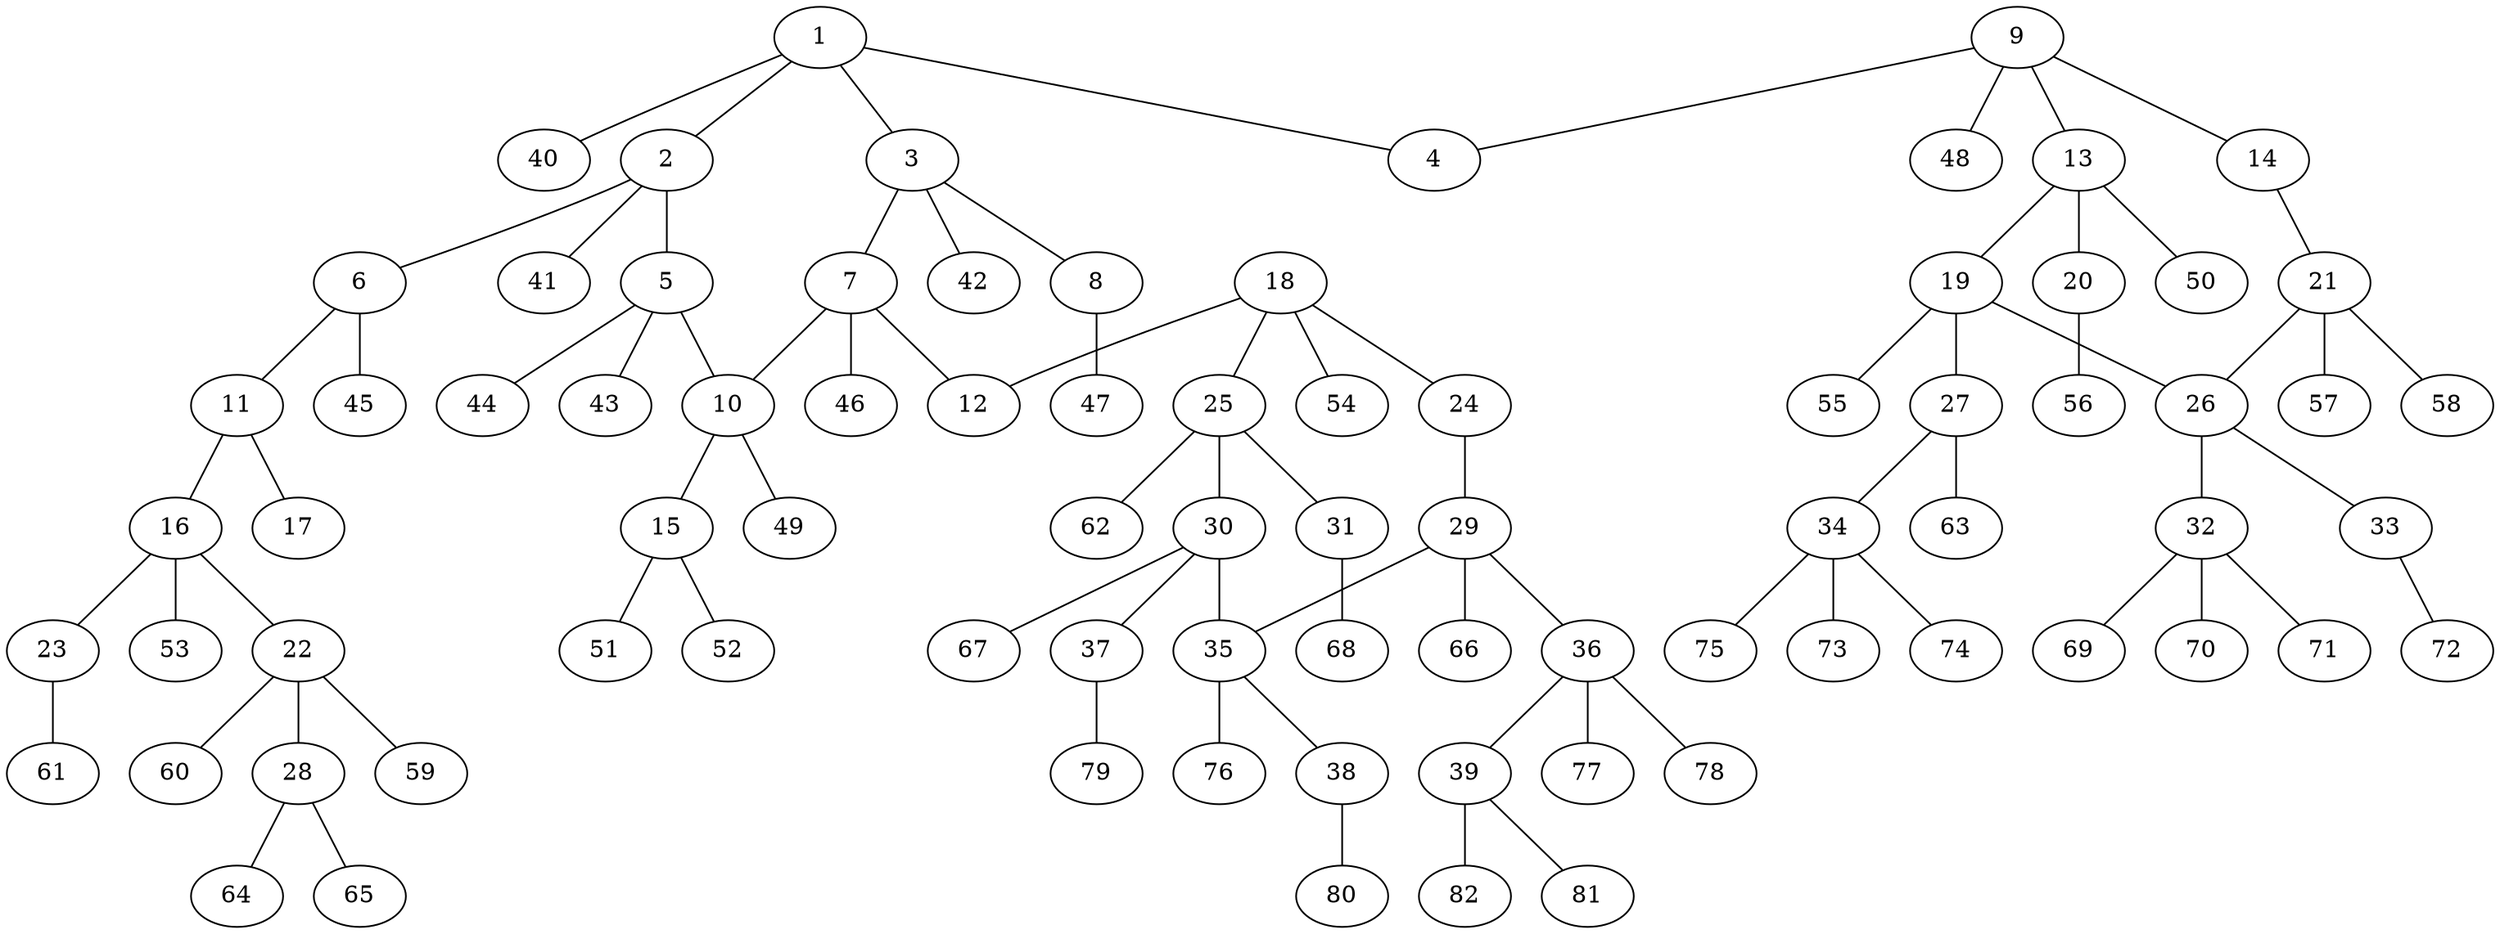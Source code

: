 graph molecule_684 {
	1	 [chem=C];
	2	 [chem=C];
	1 -- 2	 [valence=1];
	3	 [chem=C];
	1 -- 3	 [valence=1];
	4	 [chem=O];
	1 -- 4	 [valence=1];
	40	 [chem=H];
	1 -- 40	 [valence=1];
	5	 [chem=C];
	2 -- 5	 [valence=1];
	6	 [chem=N];
	2 -- 6	 [valence=1];
	41	 [chem=H];
	2 -- 41	 [valence=1];
	7	 [chem=C];
	3 -- 7	 [valence=1];
	8	 [chem=O];
	3 -- 8	 [valence=1];
	42	 [chem=H];
	3 -- 42	 [valence=1];
	10	 [chem=C];
	5 -- 10	 [valence=1];
	43	 [chem=H];
	5 -- 43	 [valence=1];
	44	 [chem=H];
	5 -- 44	 [valence=1];
	11	 [chem=C];
	6 -- 11	 [valence=1];
	45	 [chem=H];
	6 -- 45	 [valence=1];
	7 -- 10	 [valence=1];
	12	 [chem=O];
	7 -- 12	 [valence=1];
	46	 [chem=H];
	7 -- 46	 [valence=1];
	47	 [chem=H];
	8 -- 47	 [valence=1];
	9	 [chem=C];
	9 -- 4	 [valence=1];
	13	 [chem=C];
	9 -- 13	 [valence=1];
	14	 [chem=O];
	9 -- 14	 [valence=1];
	48	 [chem=H];
	9 -- 48	 [valence=1];
	15	 [chem=N];
	10 -- 15	 [valence=1];
	49	 [chem=H];
	10 -- 49	 [valence=1];
	16	 [chem=C];
	11 -- 16	 [valence=1];
	17	 [chem=O];
	11 -- 17	 [valence=2];
	19	 [chem=C];
	13 -- 19	 [valence=1];
	20	 [chem=O];
	13 -- 20	 [valence=1];
	50	 [chem=H];
	13 -- 50	 [valence=1];
	21	 [chem=C];
	14 -- 21	 [valence=1];
	51	 [chem=H];
	15 -- 51	 [valence=1];
	52	 [chem=H];
	15 -- 52	 [valence=1];
	22	 [chem=C];
	16 -- 22	 [valence=1];
	23	 [chem=O];
	16 -- 23	 [valence=1];
	53	 [chem=H];
	16 -- 53	 [valence=1];
	18	 [chem=C];
	18 -- 12	 [valence=1];
	24	 [chem=O];
	18 -- 24	 [valence=1];
	25	 [chem=C];
	18 -- 25	 [valence=1];
	54	 [chem=H];
	18 -- 54	 [valence=1];
	26	 [chem=C];
	19 -- 26	 [valence=1];
	27	 [chem=N];
	19 -- 27	 [valence=1];
	55	 [chem=H];
	19 -- 55	 [valence=1];
	56	 [chem=H];
	20 -- 56	 [valence=1];
	21 -- 26	 [valence=1];
	57	 [chem=H];
	21 -- 57	 [valence=1];
	58	 [chem=H];
	21 -- 58	 [valence=1];
	28	 [chem=N];
	22 -- 28	 [valence=1];
	59	 [chem=H];
	22 -- 59	 [valence=1];
	60	 [chem=H];
	22 -- 60	 [valence=1];
	61	 [chem=H];
	23 -- 61	 [valence=1];
	29	 [chem=C];
	24 -- 29	 [valence=1];
	30	 [chem=C];
	25 -- 30	 [valence=1];
	31	 [chem=O];
	25 -- 31	 [valence=1];
	62	 [chem=H];
	25 -- 62	 [valence=1];
	32	 [chem=C];
	26 -- 32	 [valence=1];
	33	 [chem=O];
	26 -- 33	 [valence=1];
	34	 [chem=C];
	27 -- 34	 [valence=1];
	63	 [chem=H];
	27 -- 63	 [valence=1];
	64	 [chem=H];
	28 -- 64	 [valence=1];
	65	 [chem=H];
	28 -- 65	 [valence=1];
	35	 [chem=C];
	29 -- 35	 [valence=1];
	36	 [chem=C];
	29 -- 36	 [valence=1];
	66	 [chem=H];
	29 -- 66	 [valence=1];
	30 -- 35	 [valence=1];
	37	 [chem=O];
	30 -- 37	 [valence=1];
	67	 [chem=H];
	30 -- 67	 [valence=1];
	68	 [chem=H];
	31 -- 68	 [valence=1];
	69	 [chem=H];
	32 -- 69	 [valence=1];
	70	 [chem=H];
	32 -- 70	 [valence=1];
	71	 [chem=H];
	32 -- 71	 [valence=1];
	72	 [chem=H];
	33 -- 72	 [valence=1];
	73	 [chem=H];
	34 -- 73	 [valence=1];
	74	 [chem=H];
	34 -- 74	 [valence=1];
	75	 [chem=H];
	34 -- 75	 [valence=1];
	38	 [chem=O];
	35 -- 38	 [valence=1];
	76	 [chem=H];
	35 -- 76	 [valence=1];
	39	 [chem=N];
	36 -- 39	 [valence=1];
	77	 [chem=H];
	36 -- 77	 [valence=1];
	78	 [chem=H];
	36 -- 78	 [valence=1];
	79	 [chem=H];
	37 -- 79	 [valence=1];
	80	 [chem=H];
	38 -- 80	 [valence=1];
	81	 [chem=H];
	39 -- 81	 [valence=1];
	82	 [chem=H];
	39 -- 82	 [valence=1];
}
